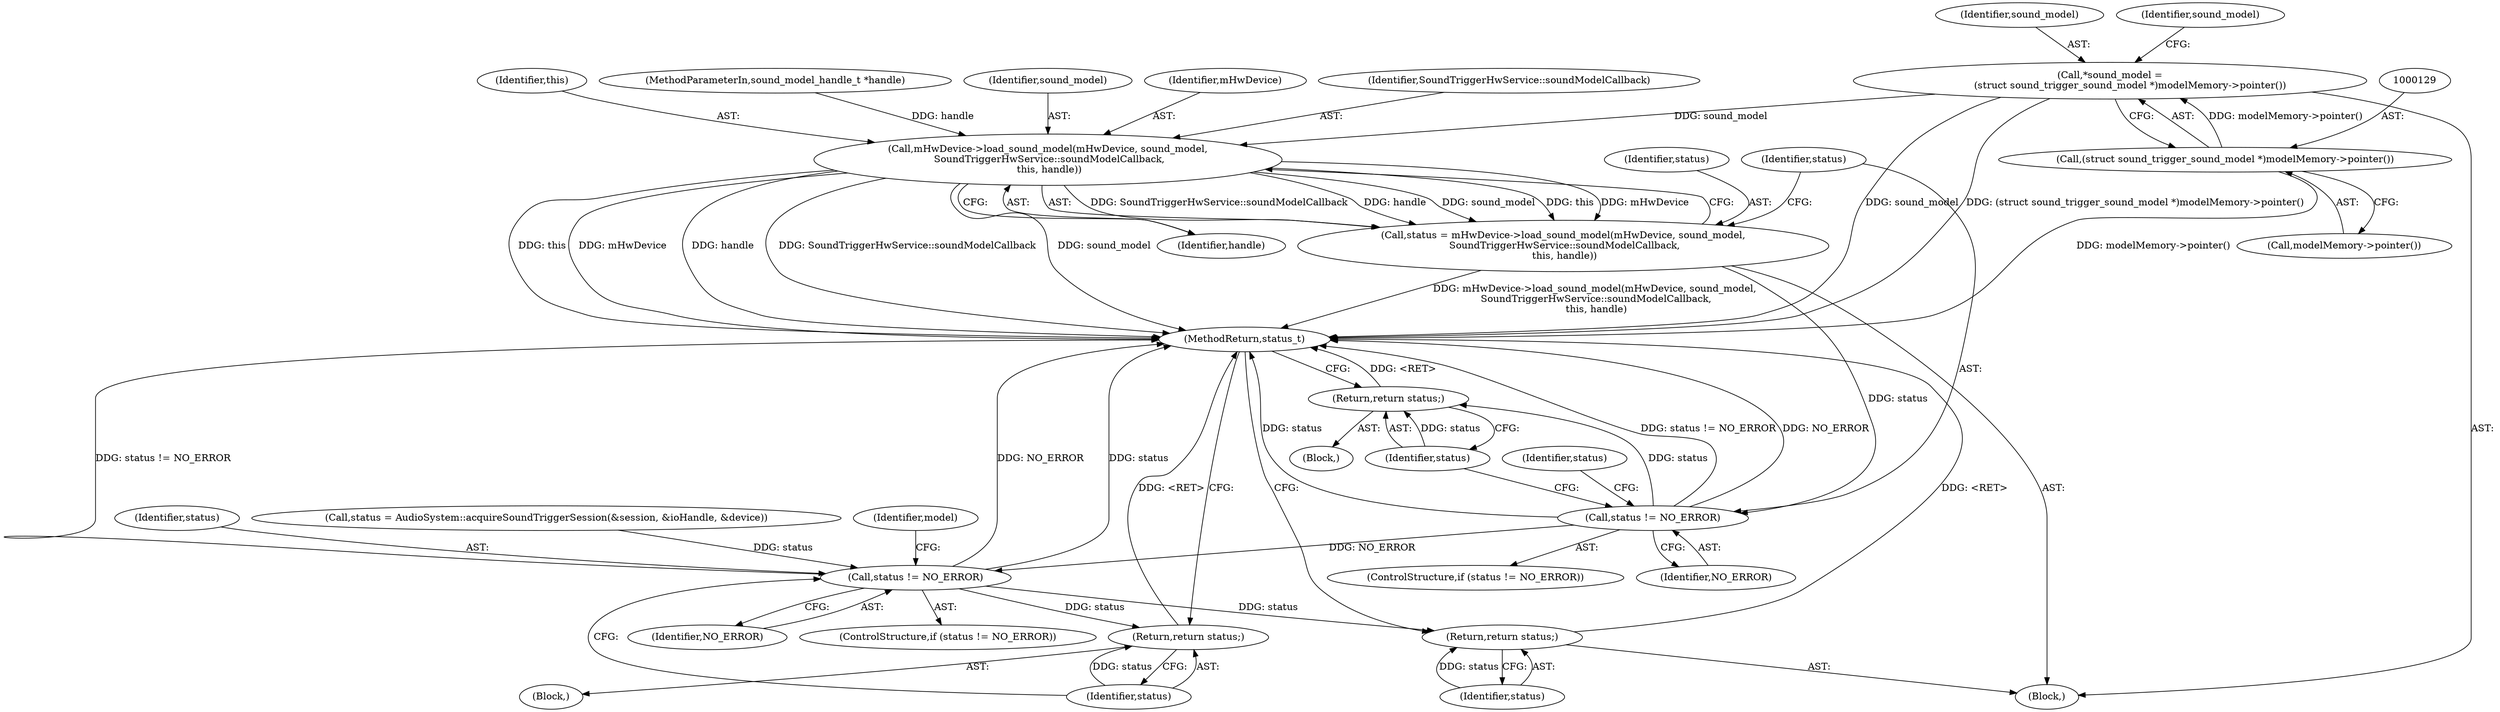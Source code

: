 digraph "0_Android_035cb12f392860113dce96116a5150e2fde6f0cc@pointer" {
"1000126" [label="(Call,*sound_model =\n             (struct sound_trigger_sound_model *)modelMemory->pointer())"];
"1000128" [label="(Call,(struct sound_trigger_sound_model *)modelMemory->pointer())"];
"1000211" [label="(Call,mHwDevice->load_sound_model(mHwDevice, sound_model,\n SoundTriggerHwService::soundModelCallback,\n this, handle))"];
"1000209" [label="(Call,status = mHwDevice->load_sound_model(mHwDevice, sound_model,\n SoundTriggerHwService::soundModelCallback,\n this, handle))"];
"1000218" [label="(Call,status != NO_ERROR)"];
"1000222" [label="(Return,return status;)"];
"1000237" [label="(Call,status != NO_ERROR)"];
"1000241" [label="(Return,return status;)"];
"1000252" [label="(Return,return status;)"];
"1000238" [label="(Identifier,status)"];
"1000227" [label="(Call,status = AudioSystem::acquireSoundTriggerSession(&session, &ioHandle, &device))"];
"1000239" [label="(Identifier,NO_ERROR)"];
"1000210" [label="(Identifier,status)"];
"1000217" [label="(ControlStructure,if (status != NO_ERROR))"];
"1000254" [label="(MethodReturn,status_t)"];
"1000253" [label="(Identifier,status)"];
"1000216" [label="(Identifier,handle)"];
"1000219" [label="(Identifier,status)"];
"1000223" [label="(Identifier,status)"];
"1000218" [label="(Call,status != NO_ERROR)"];
"1000245" [label="(Identifier,model)"];
"1000236" [label="(ControlStructure,if (status != NO_ERROR))"];
"1000127" [label="(Identifier,sound_model)"];
"1000228" [label="(Identifier,status)"];
"1000220" [label="(Identifier,NO_ERROR)"];
"1000214" [label="(Identifier,SoundTriggerHwService::soundModelCallback)"];
"1000209" [label="(Call,status = mHwDevice->load_sound_model(mHwDevice, sound_model,\n SoundTriggerHwService::soundModelCallback,\n this, handle))"];
"1000241" [label="(Return,return status;)"];
"1000221" [label="(Block,)"];
"1000240" [label="(Block,)"];
"1000103" [label="(Block,)"];
"1000126" [label="(Call,*sound_model =\n             (struct sound_trigger_sound_model *)modelMemory->pointer())"];
"1000211" [label="(Call,mHwDevice->load_sound_model(mHwDevice, sound_model,\n SoundTriggerHwService::soundModelCallback,\n this, handle))"];
"1000252" [label="(Return,return status;)"];
"1000130" [label="(Call,modelMemory->pointer())"];
"1000242" [label="(Identifier,status)"];
"1000237" [label="(Call,status != NO_ERROR)"];
"1000128" [label="(Call,(struct sound_trigger_sound_model *)modelMemory->pointer())"];
"1000215" [label="(Identifier,this)"];
"1000102" [label="(MethodParameterIn,sound_model_handle_t *handle)"];
"1000213" [label="(Identifier,sound_model)"];
"1000222" [label="(Return,return status;)"];
"1000135" [label="(Identifier,sound_model)"];
"1000212" [label="(Identifier,mHwDevice)"];
"1000126" -> "1000103"  [label="AST: "];
"1000126" -> "1000128"  [label="CFG: "];
"1000127" -> "1000126"  [label="AST: "];
"1000128" -> "1000126"  [label="AST: "];
"1000135" -> "1000126"  [label="CFG: "];
"1000126" -> "1000254"  [label="DDG: sound_model"];
"1000126" -> "1000254"  [label="DDG: (struct sound_trigger_sound_model *)modelMemory->pointer()"];
"1000128" -> "1000126"  [label="DDG: modelMemory->pointer()"];
"1000126" -> "1000211"  [label="DDG: sound_model"];
"1000128" -> "1000130"  [label="CFG: "];
"1000129" -> "1000128"  [label="AST: "];
"1000130" -> "1000128"  [label="AST: "];
"1000128" -> "1000254"  [label="DDG: modelMemory->pointer()"];
"1000211" -> "1000209"  [label="AST: "];
"1000211" -> "1000216"  [label="CFG: "];
"1000212" -> "1000211"  [label="AST: "];
"1000213" -> "1000211"  [label="AST: "];
"1000214" -> "1000211"  [label="AST: "];
"1000215" -> "1000211"  [label="AST: "];
"1000216" -> "1000211"  [label="AST: "];
"1000209" -> "1000211"  [label="CFG: "];
"1000211" -> "1000254"  [label="DDG: mHwDevice"];
"1000211" -> "1000254"  [label="DDG: handle"];
"1000211" -> "1000254"  [label="DDG: SoundTriggerHwService::soundModelCallback"];
"1000211" -> "1000254"  [label="DDG: sound_model"];
"1000211" -> "1000254"  [label="DDG: this"];
"1000211" -> "1000209"  [label="DDG: SoundTriggerHwService::soundModelCallback"];
"1000211" -> "1000209"  [label="DDG: handle"];
"1000211" -> "1000209"  [label="DDG: sound_model"];
"1000211" -> "1000209"  [label="DDG: this"];
"1000211" -> "1000209"  [label="DDG: mHwDevice"];
"1000102" -> "1000211"  [label="DDG: handle"];
"1000209" -> "1000103"  [label="AST: "];
"1000210" -> "1000209"  [label="AST: "];
"1000219" -> "1000209"  [label="CFG: "];
"1000209" -> "1000254"  [label="DDG: mHwDevice->load_sound_model(mHwDevice, sound_model,\n SoundTriggerHwService::soundModelCallback,\n this, handle)"];
"1000209" -> "1000218"  [label="DDG: status"];
"1000218" -> "1000217"  [label="AST: "];
"1000218" -> "1000220"  [label="CFG: "];
"1000219" -> "1000218"  [label="AST: "];
"1000220" -> "1000218"  [label="AST: "];
"1000223" -> "1000218"  [label="CFG: "];
"1000228" -> "1000218"  [label="CFG: "];
"1000218" -> "1000254"  [label="DDG: status"];
"1000218" -> "1000254"  [label="DDG: status != NO_ERROR"];
"1000218" -> "1000254"  [label="DDG: NO_ERROR"];
"1000218" -> "1000222"  [label="DDG: status"];
"1000218" -> "1000237"  [label="DDG: NO_ERROR"];
"1000222" -> "1000221"  [label="AST: "];
"1000222" -> "1000223"  [label="CFG: "];
"1000223" -> "1000222"  [label="AST: "];
"1000254" -> "1000222"  [label="CFG: "];
"1000222" -> "1000254"  [label="DDG: <RET>"];
"1000223" -> "1000222"  [label="DDG: status"];
"1000237" -> "1000236"  [label="AST: "];
"1000237" -> "1000239"  [label="CFG: "];
"1000238" -> "1000237"  [label="AST: "];
"1000239" -> "1000237"  [label="AST: "];
"1000242" -> "1000237"  [label="CFG: "];
"1000245" -> "1000237"  [label="CFG: "];
"1000237" -> "1000254"  [label="DDG: status != NO_ERROR"];
"1000237" -> "1000254"  [label="DDG: NO_ERROR"];
"1000237" -> "1000254"  [label="DDG: status"];
"1000227" -> "1000237"  [label="DDG: status"];
"1000237" -> "1000241"  [label="DDG: status"];
"1000237" -> "1000252"  [label="DDG: status"];
"1000241" -> "1000240"  [label="AST: "];
"1000241" -> "1000242"  [label="CFG: "];
"1000242" -> "1000241"  [label="AST: "];
"1000254" -> "1000241"  [label="CFG: "];
"1000241" -> "1000254"  [label="DDG: <RET>"];
"1000242" -> "1000241"  [label="DDG: status"];
"1000252" -> "1000103"  [label="AST: "];
"1000252" -> "1000253"  [label="CFG: "];
"1000253" -> "1000252"  [label="AST: "];
"1000254" -> "1000252"  [label="CFG: "];
"1000252" -> "1000254"  [label="DDG: <RET>"];
"1000253" -> "1000252"  [label="DDG: status"];
}
